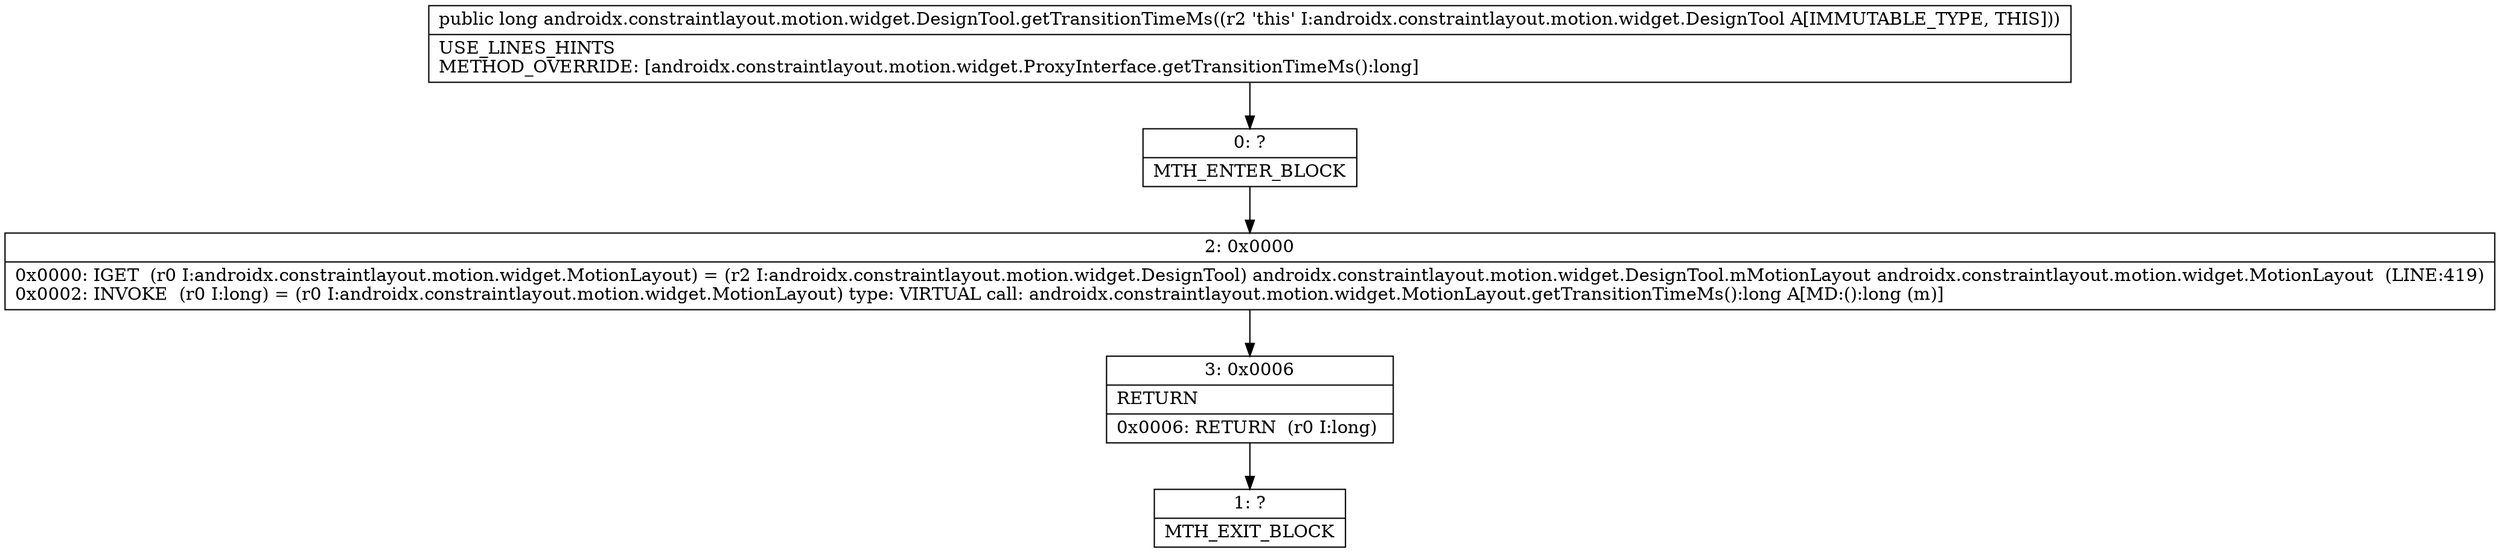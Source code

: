 digraph "CFG forandroidx.constraintlayout.motion.widget.DesignTool.getTransitionTimeMs()J" {
Node_0 [shape=record,label="{0\:\ ?|MTH_ENTER_BLOCK\l}"];
Node_2 [shape=record,label="{2\:\ 0x0000|0x0000: IGET  (r0 I:androidx.constraintlayout.motion.widget.MotionLayout) = (r2 I:androidx.constraintlayout.motion.widget.DesignTool) androidx.constraintlayout.motion.widget.DesignTool.mMotionLayout androidx.constraintlayout.motion.widget.MotionLayout  (LINE:419)\l0x0002: INVOKE  (r0 I:long) = (r0 I:androidx.constraintlayout.motion.widget.MotionLayout) type: VIRTUAL call: androidx.constraintlayout.motion.widget.MotionLayout.getTransitionTimeMs():long A[MD:():long (m)]\l}"];
Node_3 [shape=record,label="{3\:\ 0x0006|RETURN\l|0x0006: RETURN  (r0 I:long) \l}"];
Node_1 [shape=record,label="{1\:\ ?|MTH_EXIT_BLOCK\l}"];
MethodNode[shape=record,label="{public long androidx.constraintlayout.motion.widget.DesignTool.getTransitionTimeMs((r2 'this' I:androidx.constraintlayout.motion.widget.DesignTool A[IMMUTABLE_TYPE, THIS]))  | USE_LINES_HINTS\lMETHOD_OVERRIDE: [androidx.constraintlayout.motion.widget.ProxyInterface.getTransitionTimeMs():long]\l}"];
MethodNode -> Node_0;Node_0 -> Node_2;
Node_2 -> Node_3;
Node_3 -> Node_1;
}

